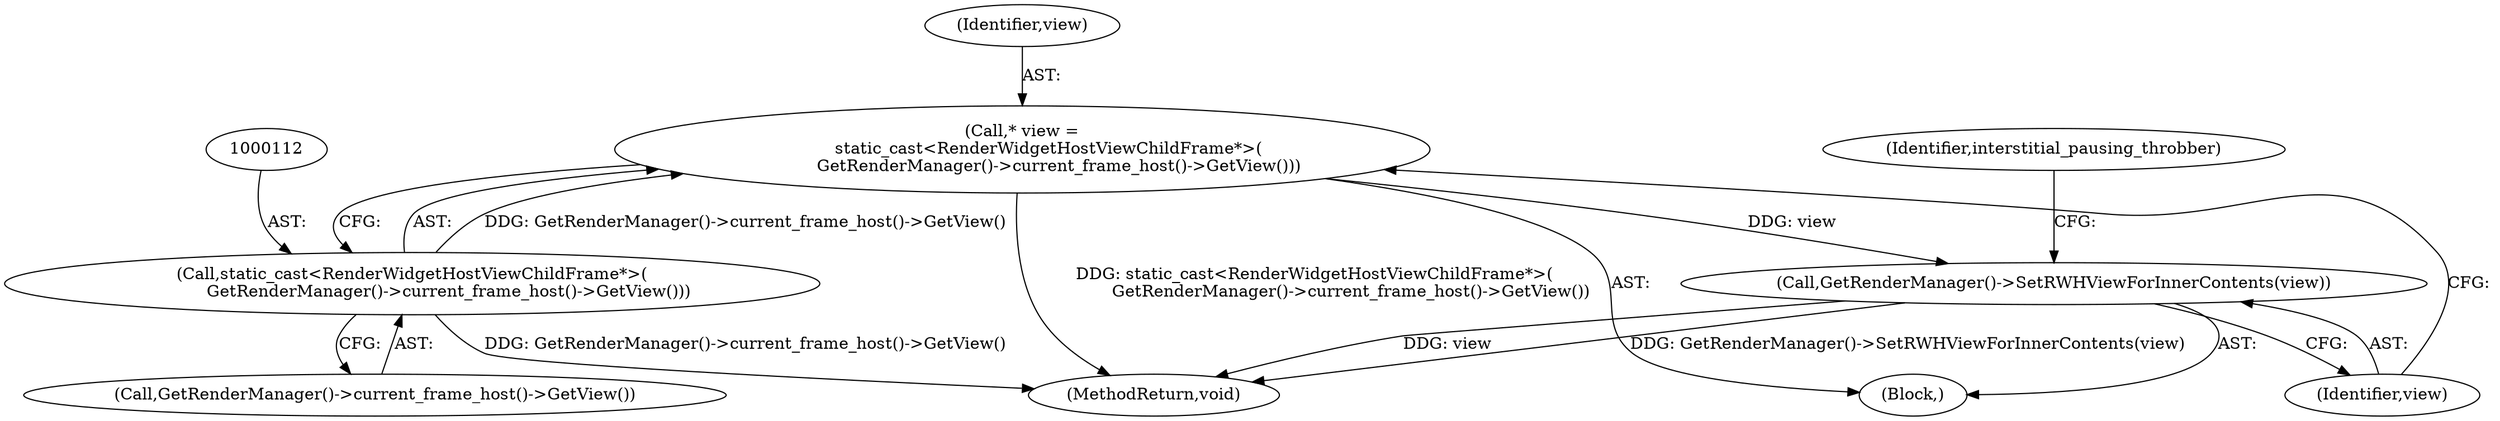 digraph "0_Chrome_adca986a53b31b6da4cb22f8e755f6856daea89a_5@pointer" {
"1000109" [label="(Call,* view =\n          static_cast<RenderWidgetHostViewChildFrame*>(\n              GetRenderManager()->current_frame_host()->GetView()))"];
"1000111" [label="(Call,static_cast<RenderWidgetHostViewChildFrame*>(\n              GetRenderManager()->current_frame_host()->GetView()))"];
"1000114" [label="(Call,GetRenderManager()->SetRWHViewForInnerContents(view))"];
"1000114" [label="(Call,GetRenderManager()->SetRWHViewForInnerContents(view))"];
"1000113" [label="(Call,GetRenderManager()->current_frame_host()->GetView())"];
"1000109" [label="(Call,* view =\n          static_cast<RenderWidgetHostViewChildFrame*>(\n              GetRenderManager()->current_frame_host()->GetView()))"];
"1000107" [label="(Block,)"];
"1000110" [label="(Identifier,view)"];
"1000137" [label="(MethodReturn,void)"];
"1000118" [label="(Identifier,interstitial_pausing_throbber)"];
"1000111" [label="(Call,static_cast<RenderWidgetHostViewChildFrame*>(\n              GetRenderManager()->current_frame_host()->GetView()))"];
"1000115" [label="(Identifier,view)"];
"1000109" -> "1000107"  [label="AST: "];
"1000109" -> "1000111"  [label="CFG: "];
"1000110" -> "1000109"  [label="AST: "];
"1000111" -> "1000109"  [label="AST: "];
"1000115" -> "1000109"  [label="CFG: "];
"1000109" -> "1000137"  [label="DDG: static_cast<RenderWidgetHostViewChildFrame*>(\n              GetRenderManager()->current_frame_host()->GetView())"];
"1000111" -> "1000109"  [label="DDG: GetRenderManager()->current_frame_host()->GetView()"];
"1000109" -> "1000114"  [label="DDG: view"];
"1000111" -> "1000113"  [label="CFG: "];
"1000112" -> "1000111"  [label="AST: "];
"1000113" -> "1000111"  [label="AST: "];
"1000111" -> "1000137"  [label="DDG: GetRenderManager()->current_frame_host()->GetView()"];
"1000114" -> "1000107"  [label="AST: "];
"1000114" -> "1000115"  [label="CFG: "];
"1000115" -> "1000114"  [label="AST: "];
"1000118" -> "1000114"  [label="CFG: "];
"1000114" -> "1000137"  [label="DDG: GetRenderManager()->SetRWHViewForInnerContents(view)"];
"1000114" -> "1000137"  [label="DDG: view"];
}
